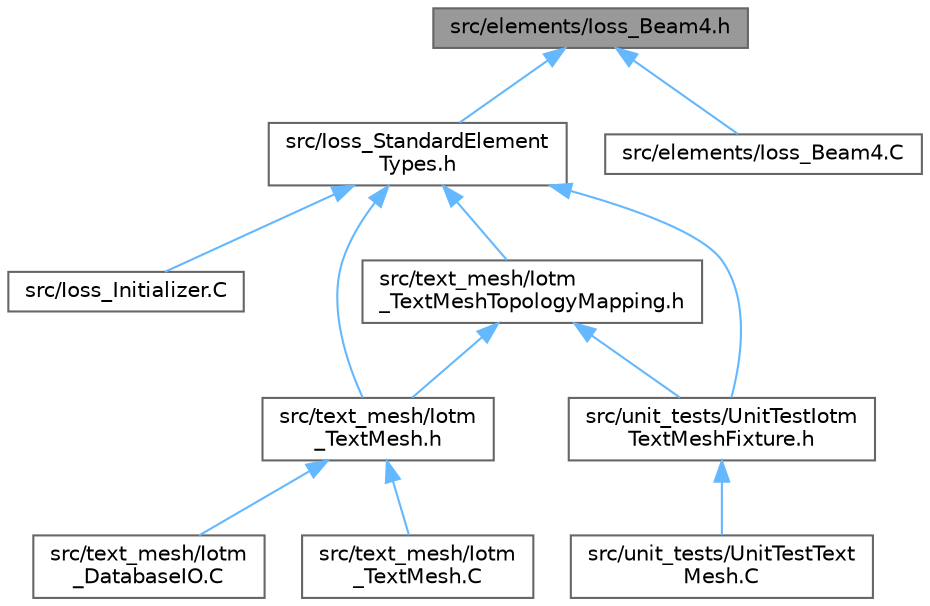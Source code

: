 digraph "src/elements/Ioss_Beam4.h"
{
 // INTERACTIVE_SVG=YES
 // LATEX_PDF_SIZE
  bgcolor="transparent";
  edge [fontname=Helvetica,fontsize=10,labelfontname=Helvetica,labelfontsize=10];
  node [fontname=Helvetica,fontsize=10,shape=box,height=0.2,width=0.4];
  Node1 [id="Node000001",label="src/elements/Ioss_Beam4.h",height=0.2,width=0.4,color="gray40", fillcolor="grey60", style="filled", fontcolor="black",tooltip=" "];
  Node1 -> Node2 [id="edge1_Node000001_Node000002",dir="back",color="steelblue1",style="solid",tooltip=" "];
  Node2 [id="Node000002",label="src/Ioss_StandardElement\lTypes.h",height=0.2,width=0.4,color="grey40", fillcolor="white", style="filled",URL="$Ioss__StandardElementTypes_8h.html",tooltip=" "];
  Node2 -> Node3 [id="edge2_Node000002_Node000003",dir="back",color="steelblue1",style="solid",tooltip=" "];
  Node3 [id="Node000003",label="src/Ioss_Initializer.C",height=0.2,width=0.4,color="grey40", fillcolor="white", style="filled",URL="$Ioss__Initializer_8C.html",tooltip=" "];
  Node2 -> Node4 [id="edge3_Node000002_Node000004",dir="back",color="steelblue1",style="solid",tooltip=" "];
  Node4 [id="Node000004",label="src/text_mesh/Iotm\l_TextMesh.h",height=0.2,width=0.4,color="grey40", fillcolor="white", style="filled",URL="$Iotm__TextMesh_8h.html",tooltip=" "];
  Node4 -> Node5 [id="edge4_Node000004_Node000005",dir="back",color="steelblue1",style="solid",tooltip=" "];
  Node5 [id="Node000005",label="src/text_mesh/Iotm\l_DatabaseIO.C",height=0.2,width=0.4,color="grey40", fillcolor="white", style="filled",URL="$Iotm__DatabaseIO_8C.html",tooltip=" "];
  Node4 -> Node6 [id="edge5_Node000004_Node000006",dir="back",color="steelblue1",style="solid",tooltip=" "];
  Node6 [id="Node000006",label="src/text_mesh/Iotm\l_TextMesh.C",height=0.2,width=0.4,color="grey40", fillcolor="white", style="filled",URL="$Iotm__TextMesh_8C.html",tooltip=" "];
  Node2 -> Node7 [id="edge6_Node000002_Node000007",dir="back",color="steelblue1",style="solid",tooltip=" "];
  Node7 [id="Node000007",label="src/text_mesh/Iotm\l_TextMeshTopologyMapping.h",height=0.2,width=0.4,color="grey40", fillcolor="white", style="filled",URL="$Iotm__TextMeshTopologyMapping_8h.html",tooltip=" "];
  Node7 -> Node4 [id="edge7_Node000007_Node000004",dir="back",color="steelblue1",style="solid",tooltip=" "];
  Node7 -> Node8 [id="edge8_Node000007_Node000008",dir="back",color="steelblue1",style="solid",tooltip=" "];
  Node8 [id="Node000008",label="src/unit_tests/UnitTestIotm\lTextMeshFixture.h",height=0.2,width=0.4,color="grey40", fillcolor="white", style="filled",URL="$UnitTestIotmTextMeshFixture_8h.html",tooltip=" "];
  Node8 -> Node9 [id="edge9_Node000008_Node000009",dir="back",color="steelblue1",style="solid",tooltip=" "];
  Node9 [id="Node000009",label="src/unit_tests/UnitTestText\lMesh.C",height=0.2,width=0.4,color="grey40", fillcolor="white", style="filled",URL="$UnitTestTextMesh_8C.html",tooltip=" "];
  Node2 -> Node8 [id="edge10_Node000002_Node000008",dir="back",color="steelblue1",style="solid",tooltip=" "];
  Node1 -> Node10 [id="edge11_Node000001_Node000010",dir="back",color="steelblue1",style="solid",tooltip=" "];
  Node10 [id="Node000010",label="src/elements/Ioss_Beam4.C",height=0.2,width=0.4,color="grey40", fillcolor="white", style="filled",URL="$Ioss__Beam4_8C.html",tooltip=" "];
}
